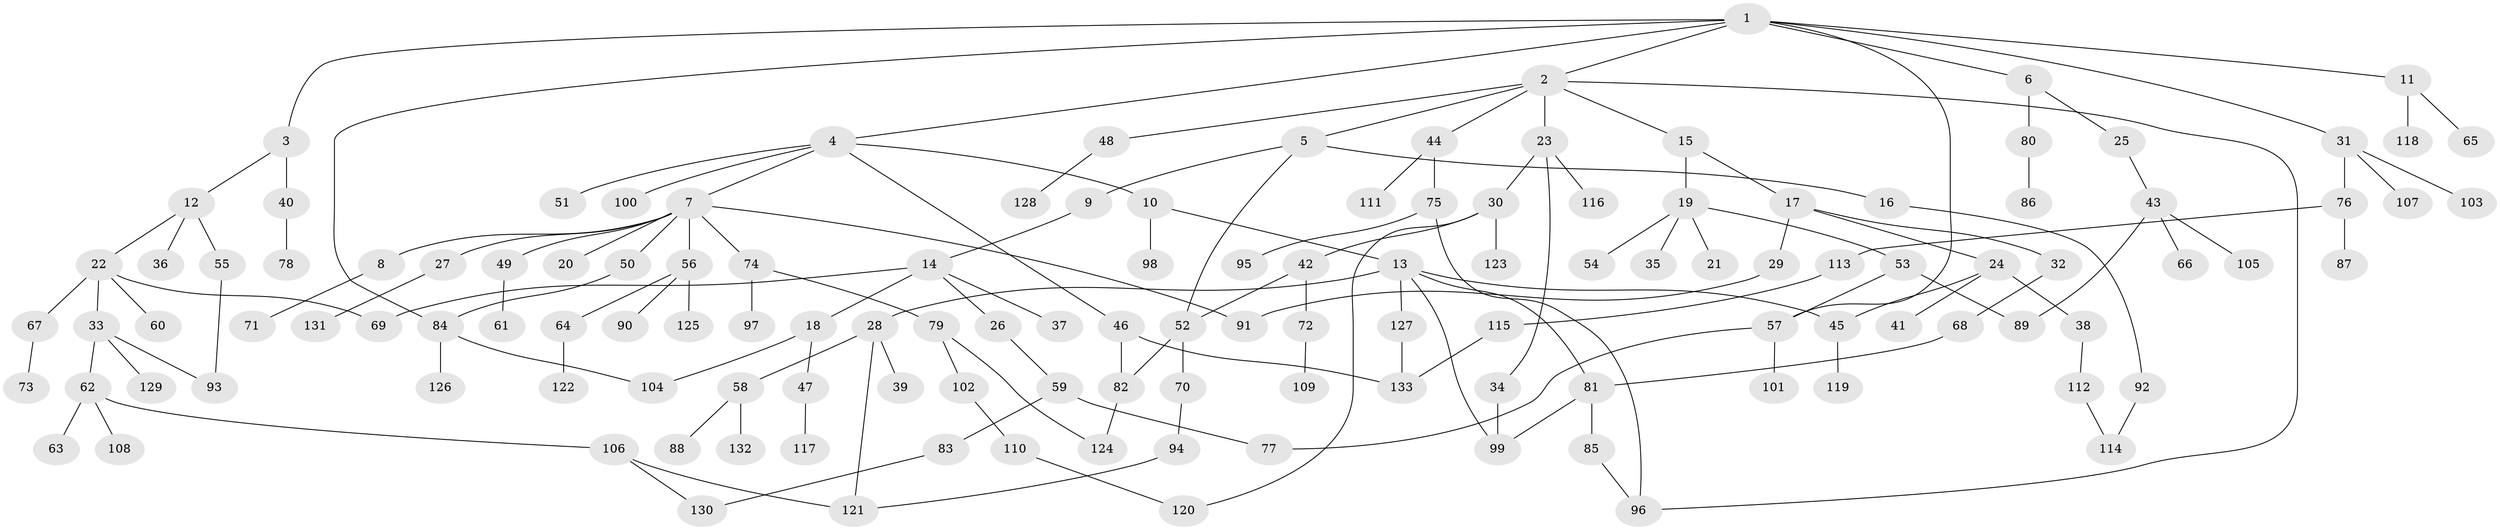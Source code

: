 // coarse degree distribution, {13: 0.011235955056179775, 5: 0.056179775280898875, 7: 0.02247191011235955, 4: 0.12359550561797752, 3: 0.12359550561797752, 8: 0.011235955056179775, 1: 0.39325842696629215, 2: 0.24719101123595505, 6: 0.011235955056179775}
// Generated by graph-tools (version 1.1) at 2025/51/02/27/25 19:51:40]
// undirected, 133 vertices, 156 edges
graph export_dot {
graph [start="1"]
  node [color=gray90,style=filled];
  1;
  2;
  3;
  4;
  5;
  6;
  7;
  8;
  9;
  10;
  11;
  12;
  13;
  14;
  15;
  16;
  17;
  18;
  19;
  20;
  21;
  22;
  23;
  24;
  25;
  26;
  27;
  28;
  29;
  30;
  31;
  32;
  33;
  34;
  35;
  36;
  37;
  38;
  39;
  40;
  41;
  42;
  43;
  44;
  45;
  46;
  47;
  48;
  49;
  50;
  51;
  52;
  53;
  54;
  55;
  56;
  57;
  58;
  59;
  60;
  61;
  62;
  63;
  64;
  65;
  66;
  67;
  68;
  69;
  70;
  71;
  72;
  73;
  74;
  75;
  76;
  77;
  78;
  79;
  80;
  81;
  82;
  83;
  84;
  85;
  86;
  87;
  88;
  89;
  90;
  91;
  92;
  93;
  94;
  95;
  96;
  97;
  98;
  99;
  100;
  101;
  102;
  103;
  104;
  105;
  106;
  107;
  108;
  109;
  110;
  111;
  112;
  113;
  114;
  115;
  116;
  117;
  118;
  119;
  120;
  121;
  122;
  123;
  124;
  125;
  126;
  127;
  128;
  129;
  130;
  131;
  132;
  133;
  1 -- 2;
  1 -- 3;
  1 -- 4;
  1 -- 6;
  1 -- 11;
  1 -- 31;
  1 -- 84;
  1 -- 57;
  2 -- 5;
  2 -- 15;
  2 -- 23;
  2 -- 44;
  2 -- 48;
  2 -- 96;
  3 -- 12;
  3 -- 40;
  4 -- 7;
  4 -- 10;
  4 -- 46;
  4 -- 51;
  4 -- 100;
  5 -- 9;
  5 -- 16;
  5 -- 52;
  6 -- 25;
  6 -- 80;
  7 -- 8;
  7 -- 20;
  7 -- 27;
  7 -- 49;
  7 -- 50;
  7 -- 56;
  7 -- 74;
  7 -- 91;
  8 -- 71;
  9 -- 14;
  10 -- 13;
  10 -- 98;
  11 -- 65;
  11 -- 118;
  12 -- 22;
  12 -- 36;
  12 -- 55;
  13 -- 28;
  13 -- 127;
  13 -- 45;
  13 -- 81;
  13 -- 99;
  14 -- 18;
  14 -- 26;
  14 -- 37;
  14 -- 69;
  15 -- 17;
  15 -- 19;
  16 -- 92;
  17 -- 24;
  17 -- 29;
  17 -- 32;
  18 -- 47;
  18 -- 104;
  19 -- 21;
  19 -- 35;
  19 -- 53;
  19 -- 54;
  22 -- 33;
  22 -- 60;
  22 -- 67;
  22 -- 69;
  23 -- 30;
  23 -- 34;
  23 -- 116;
  24 -- 38;
  24 -- 41;
  24 -- 45;
  25 -- 43;
  26 -- 59;
  27 -- 131;
  28 -- 39;
  28 -- 58;
  28 -- 121;
  29 -- 91;
  30 -- 42;
  30 -- 120;
  30 -- 123;
  31 -- 76;
  31 -- 103;
  31 -- 107;
  32 -- 68;
  33 -- 62;
  33 -- 93;
  33 -- 129;
  34 -- 99;
  38 -- 112;
  40 -- 78;
  42 -- 72;
  42 -- 52;
  43 -- 66;
  43 -- 105;
  43 -- 89;
  44 -- 75;
  44 -- 111;
  45 -- 119;
  46 -- 133;
  46 -- 82;
  47 -- 117;
  48 -- 128;
  49 -- 61;
  50 -- 84;
  52 -- 70;
  52 -- 82;
  53 -- 57;
  53 -- 89;
  55 -- 93;
  56 -- 64;
  56 -- 90;
  56 -- 125;
  57 -- 101;
  57 -- 77;
  58 -- 88;
  58 -- 132;
  59 -- 77;
  59 -- 83;
  62 -- 63;
  62 -- 106;
  62 -- 108;
  64 -- 122;
  67 -- 73;
  68 -- 81;
  70 -- 94;
  72 -- 109;
  74 -- 79;
  74 -- 97;
  75 -- 95;
  75 -- 96;
  76 -- 87;
  76 -- 113;
  79 -- 102;
  79 -- 124;
  80 -- 86;
  81 -- 85;
  81 -- 99;
  82 -- 124;
  83 -- 130;
  84 -- 126;
  84 -- 104;
  85 -- 96;
  92 -- 114;
  94 -- 121;
  102 -- 110;
  106 -- 121;
  106 -- 130;
  110 -- 120;
  112 -- 114;
  113 -- 115;
  115 -- 133;
  127 -- 133;
}
